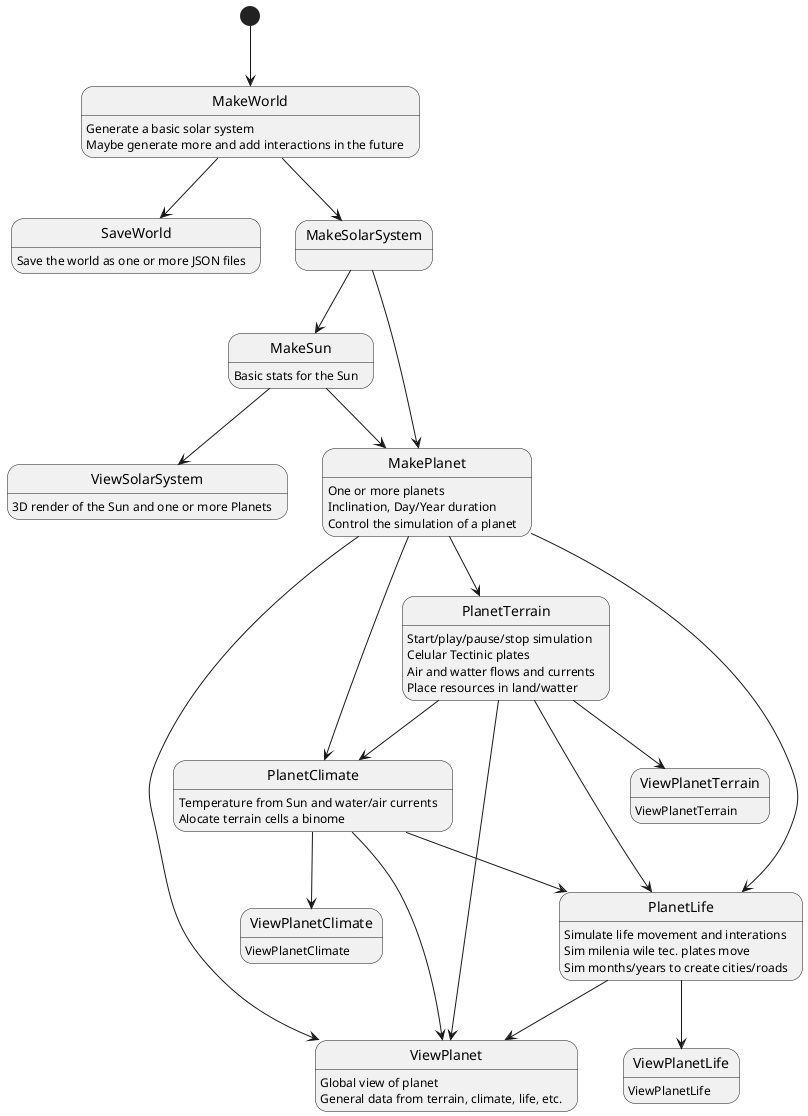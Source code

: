 @startuml Systems overview

[*] --> MakeWorld

MakeWorld: Generate a basic solar system
MakeWorld: Maybe generate more and add interactions in the future

MakeWorld --> SaveWorld
SaveWorld: Save the world as one or more JSON files

MakeWorld --> MakeSolarSystem

MakeSolarSystem --> MakeSun
MakeSun: Basic stats for the Sun


MakeSun --> ViewSolarSystem
ViewSolarSystem: 3D render of the Sun and one or more Planets

MakeSun --> MakePlanet
MakeSolarSystem --> MakePlanet
MakePlanet: One or more planets
MakePlanet: Inclination, Day/Year duration
MakePlanet: Control the simulation of a planet

MakePlanet --> ViewPlanet
ViewPlanet: Global view of planet
ViewPlanet: General data from terrain, climate, life, etc.

MakePlanet --> PlanetTerrain
PlanetTerrain: Start/play/pause/stop simulation
PlanetTerrain: Celular Tectinic plates
PlanetTerrain: Air and watter flows and currents
PlanetTerrain: Place resources in land/watter

PlanetTerrain --> ViewPlanetTerrain
ViewPlanetTerrain: ViewPlanetTerrain

MakePlanet --> PlanetClimate
PlanetClimate: Temperature from Sun and water/air currents
PlanetClimate: Alocate terrain cells a binome

PlanetClimate --> ViewPlanetClimate
ViewPlanetClimate: ViewPlanetClimate

MakePlanet --> PlanetLife
PlanetLife: Simulate life movement and interations
PlanetLife: Sim milenia wile tec. plates move
PlanetLife: Sim months/years to create cities/roads

PlanetLife --> ViewPlanetLife
ViewPlanetLife: ViewPlanetLife

PlanetTerrain --> ViewPlanet
PlanetClimate --> ViewPlanet
PlanetLife --> ViewPlanet

PlanetTerrain --> PlanetClimate
PlanetClimate --> PlanetLife
PlanetTerrain --> PlanetLife
' PlanetClimate --> PlanetTerrain
' PlanetLife --> PlanetClimate
' PlanetLife --> PlanetTerrain



' SaveWorld --> [*]

@enduml